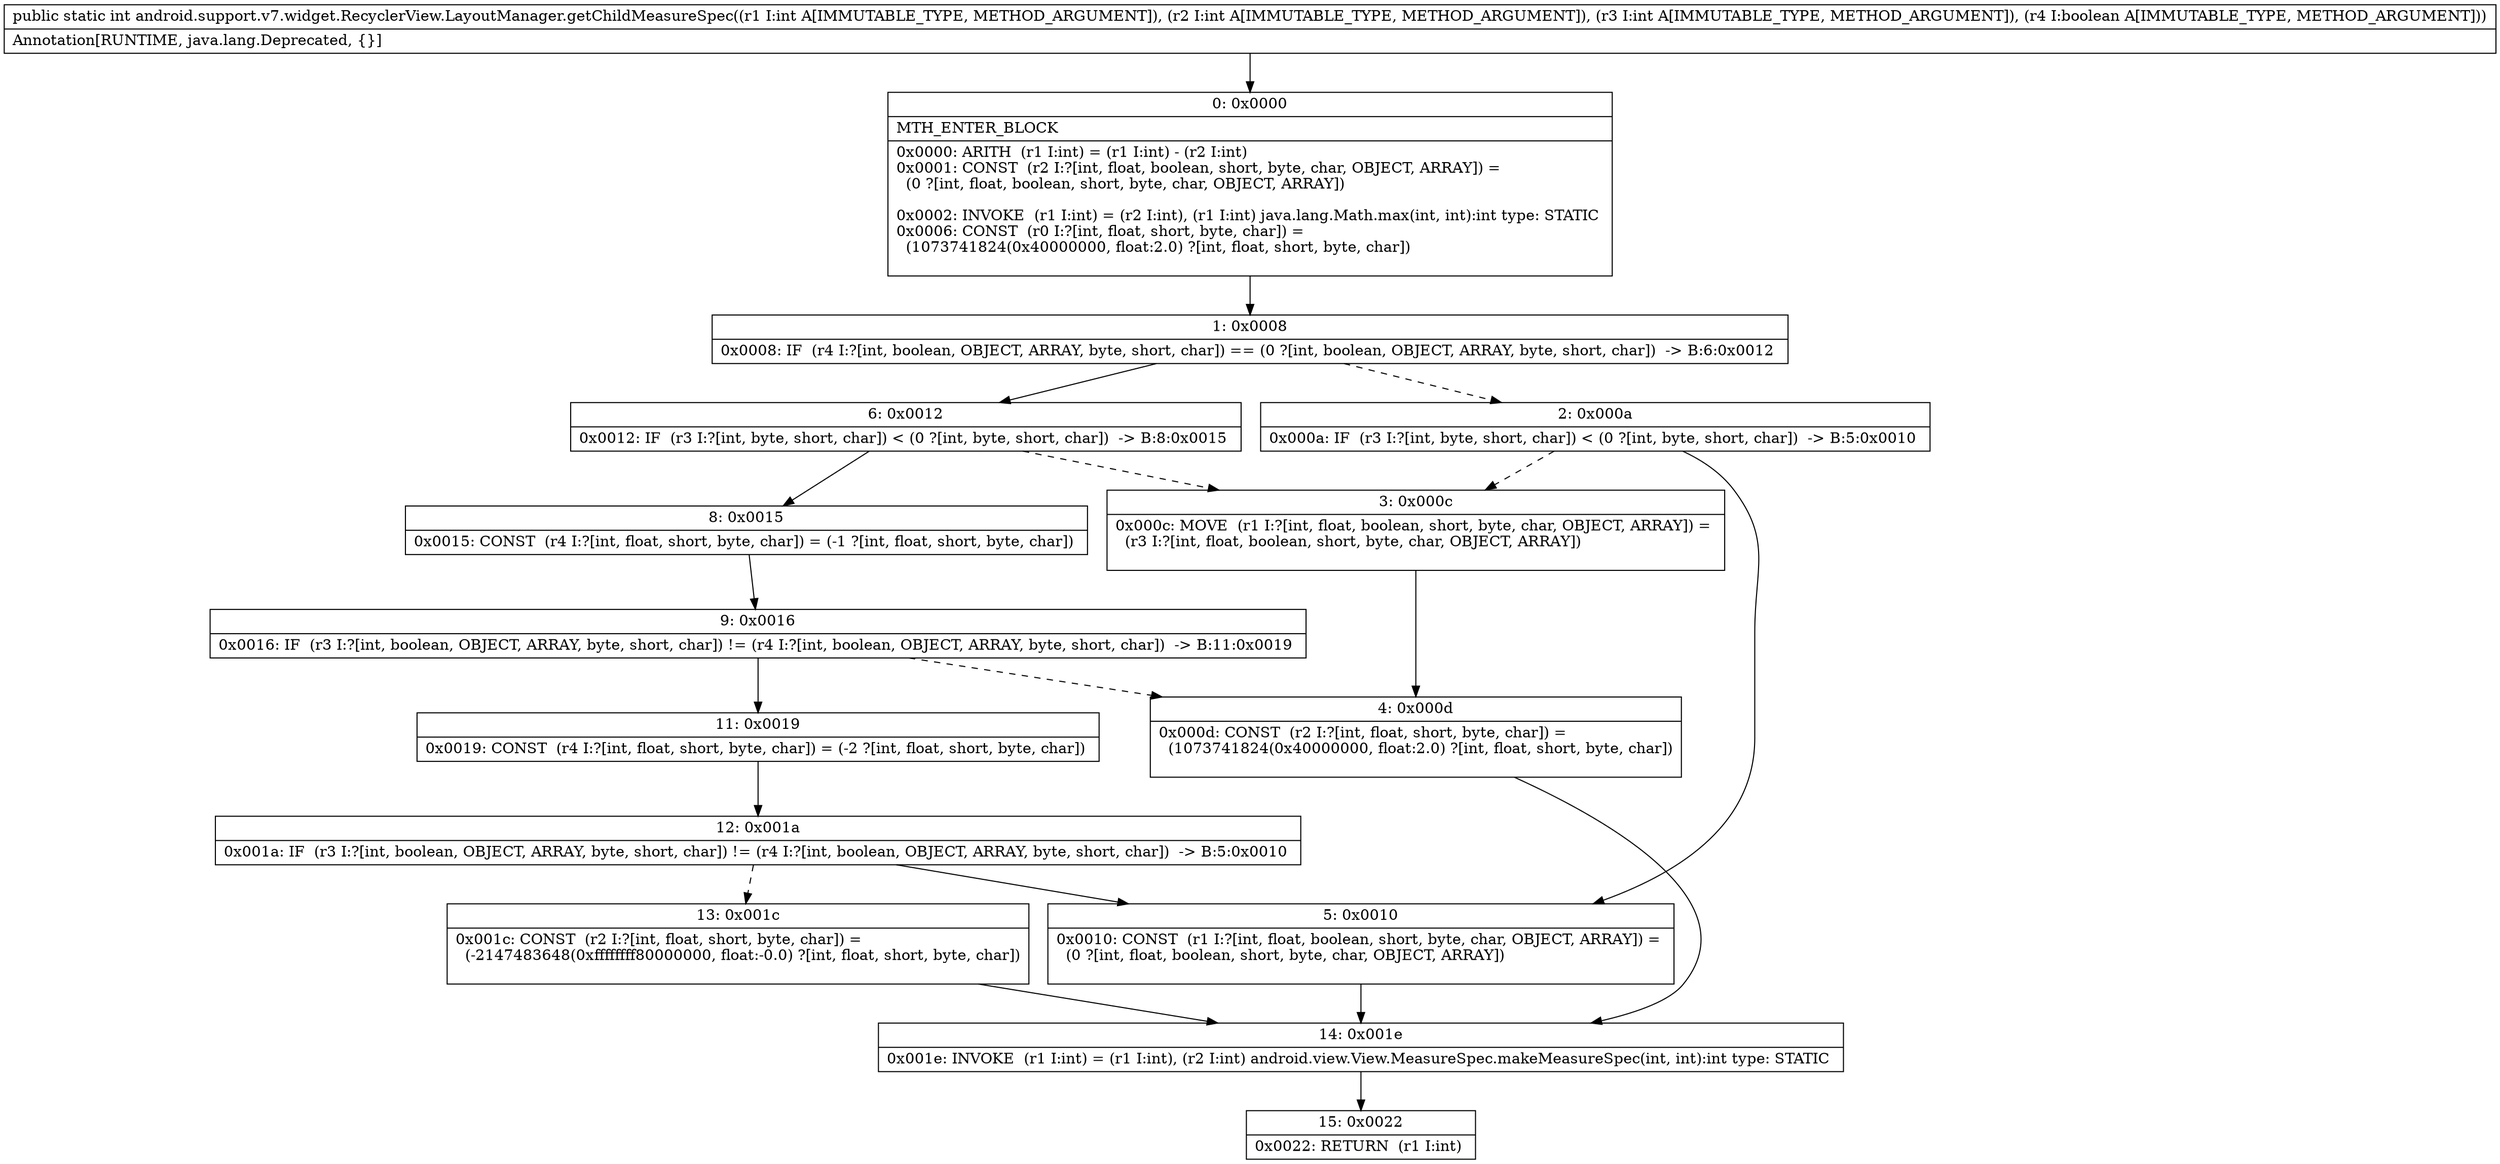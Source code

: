 digraph "CFG forandroid.support.v7.widget.RecyclerView.LayoutManager.getChildMeasureSpec(IIIZ)I" {
Node_0 [shape=record,label="{0\:\ 0x0000|MTH_ENTER_BLOCK\l|0x0000: ARITH  (r1 I:int) = (r1 I:int) \- (r2 I:int) \l0x0001: CONST  (r2 I:?[int, float, boolean, short, byte, char, OBJECT, ARRAY]) = \l  (0 ?[int, float, boolean, short, byte, char, OBJECT, ARRAY])\l \l0x0002: INVOKE  (r1 I:int) = (r2 I:int), (r1 I:int) java.lang.Math.max(int, int):int type: STATIC \l0x0006: CONST  (r0 I:?[int, float, short, byte, char]) = \l  (1073741824(0x40000000, float:2.0) ?[int, float, short, byte, char])\l \l}"];
Node_1 [shape=record,label="{1\:\ 0x0008|0x0008: IF  (r4 I:?[int, boolean, OBJECT, ARRAY, byte, short, char]) == (0 ?[int, boolean, OBJECT, ARRAY, byte, short, char])  \-\> B:6:0x0012 \l}"];
Node_2 [shape=record,label="{2\:\ 0x000a|0x000a: IF  (r3 I:?[int, byte, short, char]) \< (0 ?[int, byte, short, char])  \-\> B:5:0x0010 \l}"];
Node_3 [shape=record,label="{3\:\ 0x000c|0x000c: MOVE  (r1 I:?[int, float, boolean, short, byte, char, OBJECT, ARRAY]) = \l  (r3 I:?[int, float, boolean, short, byte, char, OBJECT, ARRAY])\l \l}"];
Node_4 [shape=record,label="{4\:\ 0x000d|0x000d: CONST  (r2 I:?[int, float, short, byte, char]) = \l  (1073741824(0x40000000, float:2.0) ?[int, float, short, byte, char])\l \l}"];
Node_5 [shape=record,label="{5\:\ 0x0010|0x0010: CONST  (r1 I:?[int, float, boolean, short, byte, char, OBJECT, ARRAY]) = \l  (0 ?[int, float, boolean, short, byte, char, OBJECT, ARRAY])\l \l}"];
Node_6 [shape=record,label="{6\:\ 0x0012|0x0012: IF  (r3 I:?[int, byte, short, char]) \< (0 ?[int, byte, short, char])  \-\> B:8:0x0015 \l}"];
Node_8 [shape=record,label="{8\:\ 0x0015|0x0015: CONST  (r4 I:?[int, float, short, byte, char]) = (\-1 ?[int, float, short, byte, char]) \l}"];
Node_9 [shape=record,label="{9\:\ 0x0016|0x0016: IF  (r3 I:?[int, boolean, OBJECT, ARRAY, byte, short, char]) != (r4 I:?[int, boolean, OBJECT, ARRAY, byte, short, char])  \-\> B:11:0x0019 \l}"];
Node_11 [shape=record,label="{11\:\ 0x0019|0x0019: CONST  (r4 I:?[int, float, short, byte, char]) = (\-2 ?[int, float, short, byte, char]) \l}"];
Node_12 [shape=record,label="{12\:\ 0x001a|0x001a: IF  (r3 I:?[int, boolean, OBJECT, ARRAY, byte, short, char]) != (r4 I:?[int, boolean, OBJECT, ARRAY, byte, short, char])  \-\> B:5:0x0010 \l}"];
Node_13 [shape=record,label="{13\:\ 0x001c|0x001c: CONST  (r2 I:?[int, float, short, byte, char]) = \l  (\-2147483648(0xffffffff80000000, float:\-0.0) ?[int, float, short, byte, char])\l \l}"];
Node_14 [shape=record,label="{14\:\ 0x001e|0x001e: INVOKE  (r1 I:int) = (r1 I:int), (r2 I:int) android.view.View.MeasureSpec.makeMeasureSpec(int, int):int type: STATIC \l}"];
Node_15 [shape=record,label="{15\:\ 0x0022|0x0022: RETURN  (r1 I:int) \l}"];
MethodNode[shape=record,label="{public static int android.support.v7.widget.RecyclerView.LayoutManager.getChildMeasureSpec((r1 I:int A[IMMUTABLE_TYPE, METHOD_ARGUMENT]), (r2 I:int A[IMMUTABLE_TYPE, METHOD_ARGUMENT]), (r3 I:int A[IMMUTABLE_TYPE, METHOD_ARGUMENT]), (r4 I:boolean A[IMMUTABLE_TYPE, METHOD_ARGUMENT]))  | Annotation[RUNTIME, java.lang.Deprecated, \{\}]\l}"];
MethodNode -> Node_0;
Node_0 -> Node_1;
Node_1 -> Node_2[style=dashed];
Node_1 -> Node_6;
Node_2 -> Node_3[style=dashed];
Node_2 -> Node_5;
Node_3 -> Node_4;
Node_4 -> Node_14;
Node_5 -> Node_14;
Node_6 -> Node_8;
Node_6 -> Node_3[style=dashed];
Node_8 -> Node_9;
Node_9 -> Node_11;
Node_9 -> Node_4[style=dashed];
Node_11 -> Node_12;
Node_12 -> Node_5;
Node_12 -> Node_13[style=dashed];
Node_13 -> Node_14;
Node_14 -> Node_15;
}

